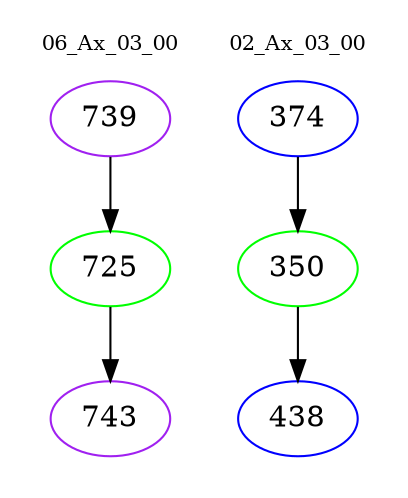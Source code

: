 digraph{
subgraph cluster_0 {
color = white
label = "06_Ax_03_00";
fontsize=10;
T0_739 [label="739", color="purple"]
T0_739 -> T0_725 [color="black"]
T0_725 [label="725", color="green"]
T0_725 -> T0_743 [color="black"]
T0_743 [label="743", color="purple"]
}
subgraph cluster_1 {
color = white
label = "02_Ax_03_00";
fontsize=10;
T1_374 [label="374", color="blue"]
T1_374 -> T1_350 [color="black"]
T1_350 [label="350", color="green"]
T1_350 -> T1_438 [color="black"]
T1_438 [label="438", color="blue"]
}
}
